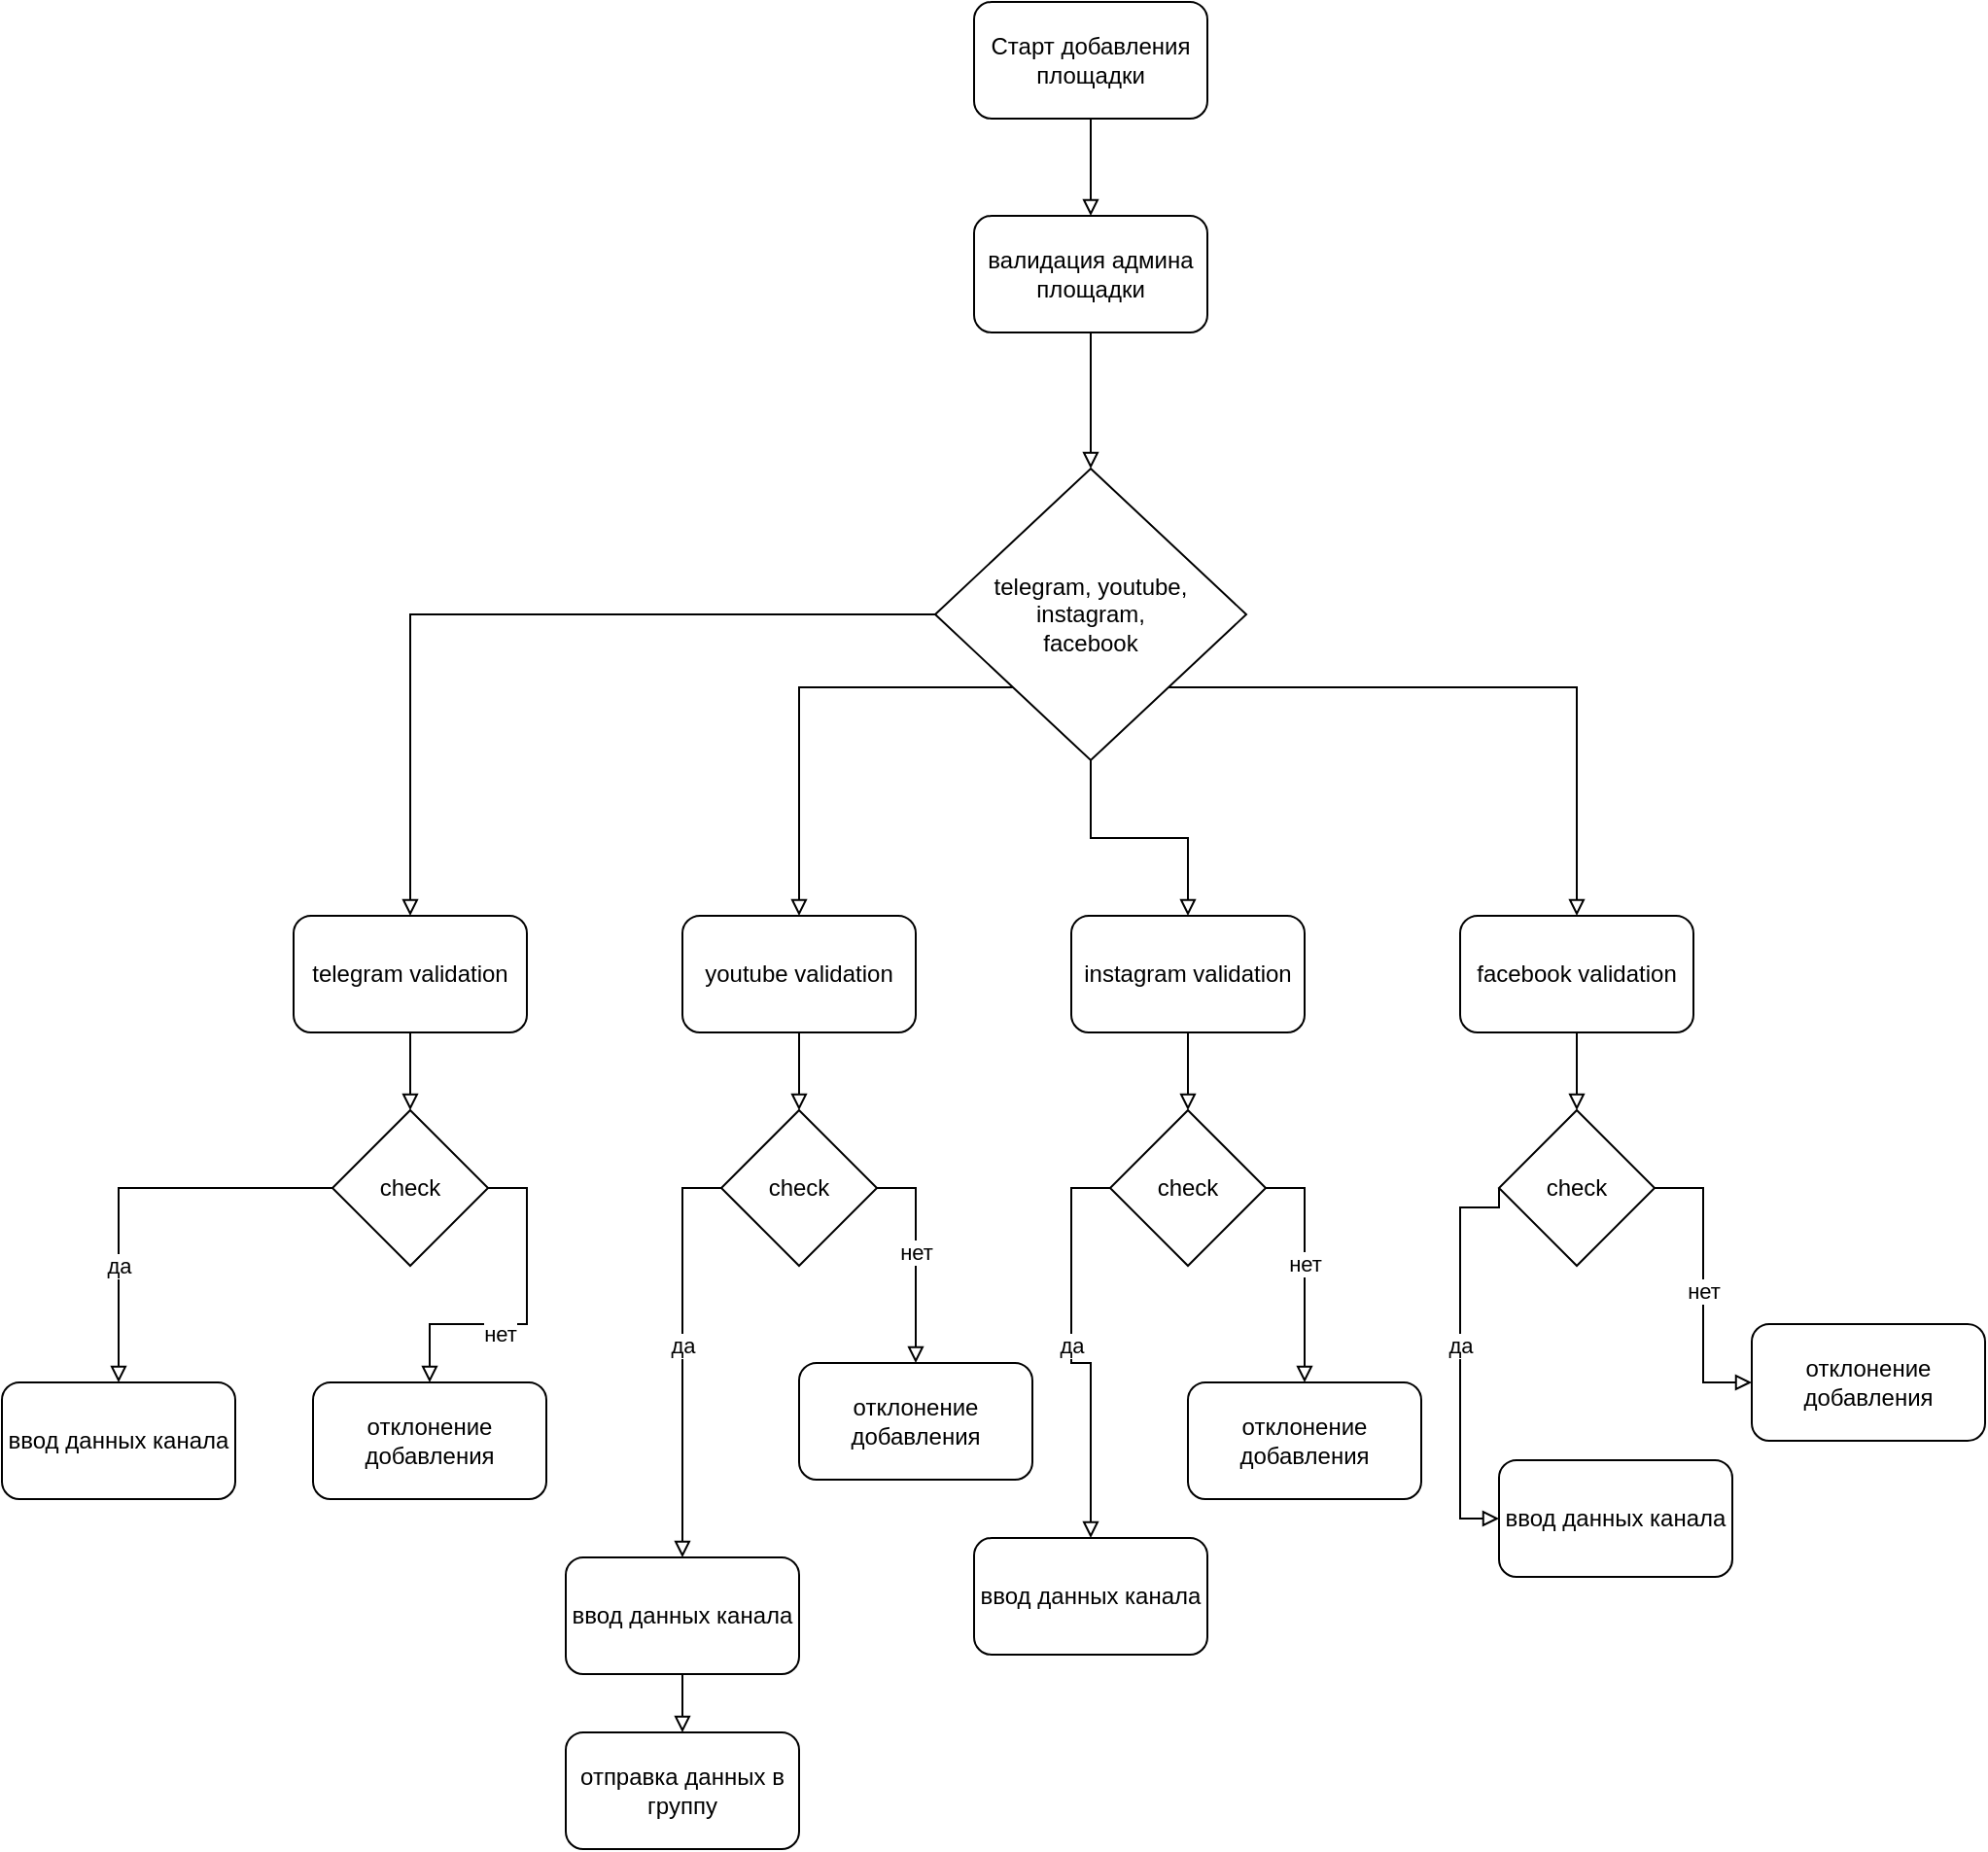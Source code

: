 <mxfile version="20.8.22" type="github">
  <diagram id="C5RBs43oDa-KdzZeNtuy" name="Page-1">
    <mxGraphModel dx="1739" dy="495" grid="1" gridSize="10" guides="1" tooltips="1" connect="1" arrows="1" fold="1" page="1" pageScale="1" pageWidth="827" pageHeight="1169" math="0" shadow="0">
      <root>
        <mxCell id="WIyWlLk6GJQsqaUBKTNV-0" />
        <mxCell id="WIyWlLk6GJQsqaUBKTNV-1" parent="WIyWlLk6GJQsqaUBKTNV-0" />
        <mxCell id="kMa7ujGkbgm4nIbHHd1Z-5" style="edgeStyle=orthogonalEdgeStyle;rounded=0;orthogonalLoop=1;jettySize=auto;html=1;endArrow=block;endFill=0;" edge="1" parent="WIyWlLk6GJQsqaUBKTNV-1" source="kMa7ujGkbgm4nIbHHd1Z-4">
          <mxGeometry relative="1" as="geometry">
            <mxPoint x="-170" y="120" as="targetPoint" />
          </mxGeometry>
        </mxCell>
        <mxCell id="kMa7ujGkbgm4nIbHHd1Z-4" value="Старт добавления площадки" style="rounded=1;whiteSpace=wrap;html=1;" vertex="1" parent="WIyWlLk6GJQsqaUBKTNV-1">
          <mxGeometry x="-230" y="10" width="120" height="60" as="geometry" />
        </mxCell>
        <mxCell id="kMa7ujGkbgm4nIbHHd1Z-9" style="edgeStyle=orthogonalEdgeStyle;rounded=0;orthogonalLoop=1;jettySize=auto;html=1;endArrow=block;endFill=0;" edge="1" parent="WIyWlLk6GJQsqaUBKTNV-1" source="kMa7ujGkbgm4nIbHHd1Z-6">
          <mxGeometry relative="1" as="geometry">
            <mxPoint x="-170" y="250" as="targetPoint" />
          </mxGeometry>
        </mxCell>
        <mxCell id="kMa7ujGkbgm4nIbHHd1Z-6" value="валидация админа площадки" style="rounded=1;whiteSpace=wrap;html=1;" vertex="1" parent="WIyWlLk6GJQsqaUBKTNV-1">
          <mxGeometry x="-230" y="120" width="120" height="60" as="geometry" />
        </mxCell>
        <mxCell id="kMa7ujGkbgm4nIbHHd1Z-11" style="edgeStyle=orthogonalEdgeStyle;rounded=0;orthogonalLoop=1;jettySize=auto;html=1;endArrow=block;endFill=0;entryX=0.5;entryY=0;entryDx=0;entryDy=0;" edge="1" parent="WIyWlLk6GJQsqaUBKTNV-1" source="kMa7ujGkbgm4nIbHHd1Z-10" target="kMa7ujGkbgm4nIbHHd1Z-21">
          <mxGeometry relative="1" as="geometry">
            <mxPoint x="-120" y="480" as="targetPoint" />
          </mxGeometry>
        </mxCell>
        <mxCell id="kMa7ujGkbgm4nIbHHd1Z-13" style="edgeStyle=orthogonalEdgeStyle;rounded=0;orthogonalLoop=1;jettySize=auto;html=1;endArrow=block;endFill=0;entryX=0.5;entryY=0;entryDx=0;entryDy=0;" edge="1" parent="WIyWlLk6GJQsqaUBKTNV-1" source="kMa7ujGkbgm4nIbHHd1Z-10" target="kMa7ujGkbgm4nIbHHd1Z-17">
          <mxGeometry relative="1" as="geometry">
            <mxPoint x="-300" y="460" as="targetPoint" />
          </mxGeometry>
        </mxCell>
        <mxCell id="kMa7ujGkbgm4nIbHHd1Z-15" style="edgeStyle=orthogonalEdgeStyle;rounded=0;orthogonalLoop=1;jettySize=auto;html=1;exitX=1;exitY=1;exitDx=0;exitDy=0;endArrow=block;endFill=0;entryX=0.5;entryY=0;entryDx=0;entryDy=0;" edge="1" parent="WIyWlLk6GJQsqaUBKTNV-1" source="kMa7ujGkbgm4nIbHHd1Z-10" target="kMa7ujGkbgm4nIbHHd1Z-20">
          <mxGeometry relative="1" as="geometry">
            <mxPoint x="-40" y="480" as="targetPoint" />
          </mxGeometry>
        </mxCell>
        <mxCell id="kMa7ujGkbgm4nIbHHd1Z-16" style="edgeStyle=orthogonalEdgeStyle;rounded=0;orthogonalLoop=1;jettySize=auto;html=1;exitX=0;exitY=1;exitDx=0;exitDy=0;endArrow=block;endFill=0;entryX=0.5;entryY=0;entryDx=0;entryDy=0;" edge="1" parent="WIyWlLk6GJQsqaUBKTNV-1" source="kMa7ujGkbgm4nIbHHd1Z-10" target="kMa7ujGkbgm4nIbHHd1Z-19">
          <mxGeometry relative="1" as="geometry">
            <mxPoint x="-240" y="480" as="targetPoint" />
          </mxGeometry>
        </mxCell>
        <mxCell id="kMa7ujGkbgm4nIbHHd1Z-10" value="telegram, youtube,&lt;br&gt;instagram,&lt;br&gt;facebook" style="rhombus;whiteSpace=wrap;html=1;" vertex="1" parent="WIyWlLk6GJQsqaUBKTNV-1">
          <mxGeometry x="-250" y="250" width="160" height="150" as="geometry" />
        </mxCell>
        <mxCell id="kMa7ujGkbgm4nIbHHd1Z-22" style="edgeStyle=orthogonalEdgeStyle;rounded=0;orthogonalLoop=1;jettySize=auto;html=1;endArrow=block;endFill=0;entryX=0.5;entryY=0;entryDx=0;entryDy=0;" edge="1" parent="WIyWlLk6GJQsqaUBKTNV-1" source="kMa7ujGkbgm4nIbHHd1Z-17" target="kMa7ujGkbgm4nIbHHd1Z-24">
          <mxGeometry relative="1" as="geometry">
            <mxPoint x="-420" y="610" as="targetPoint" />
          </mxGeometry>
        </mxCell>
        <mxCell id="kMa7ujGkbgm4nIbHHd1Z-17" value="telegram validation" style="rounded=1;whiteSpace=wrap;html=1;" vertex="1" parent="WIyWlLk6GJQsqaUBKTNV-1">
          <mxGeometry x="-580" y="480" width="120" height="60" as="geometry" />
        </mxCell>
        <mxCell id="kMa7ujGkbgm4nIbHHd1Z-33" style="edgeStyle=orthogonalEdgeStyle;rounded=0;orthogonalLoop=1;jettySize=auto;html=1;endArrow=block;endFill=0;entryX=0.5;entryY=0;entryDx=0;entryDy=0;" edge="1" parent="WIyWlLk6GJQsqaUBKTNV-1" source="kMa7ujGkbgm4nIbHHd1Z-19" target="kMa7ujGkbgm4nIbHHd1Z-38">
          <mxGeometry relative="1" as="geometry">
            <mxPoint x="-310" y="610.0" as="targetPoint" />
          </mxGeometry>
        </mxCell>
        <mxCell id="kMa7ujGkbgm4nIbHHd1Z-19" value="youtube validation" style="rounded=1;whiteSpace=wrap;html=1;" vertex="1" parent="WIyWlLk6GJQsqaUBKTNV-1">
          <mxGeometry x="-380" y="480" width="120" height="60" as="geometry" />
        </mxCell>
        <mxCell id="kMa7ujGkbgm4nIbHHd1Z-50" style="edgeStyle=orthogonalEdgeStyle;rounded=0;orthogonalLoop=1;jettySize=auto;html=1;entryX=0.5;entryY=0;entryDx=0;entryDy=0;endArrow=block;endFill=0;" edge="1" parent="WIyWlLk6GJQsqaUBKTNV-1" source="kMa7ujGkbgm4nIbHHd1Z-20" target="kMa7ujGkbgm4nIbHHd1Z-49">
          <mxGeometry relative="1" as="geometry" />
        </mxCell>
        <mxCell id="kMa7ujGkbgm4nIbHHd1Z-20" value="facebook validation" style="rounded=1;whiteSpace=wrap;html=1;" vertex="1" parent="WIyWlLk6GJQsqaUBKTNV-1">
          <mxGeometry x="20" y="480" width="120" height="60" as="geometry" />
        </mxCell>
        <mxCell id="kMa7ujGkbgm4nIbHHd1Z-44" style="edgeStyle=orthogonalEdgeStyle;rounded=0;orthogonalLoop=1;jettySize=auto;html=1;entryX=0.5;entryY=0;entryDx=0;entryDy=0;endArrow=block;endFill=0;" edge="1" parent="WIyWlLk6GJQsqaUBKTNV-1" source="kMa7ujGkbgm4nIbHHd1Z-21" target="kMa7ujGkbgm4nIbHHd1Z-43">
          <mxGeometry relative="1" as="geometry" />
        </mxCell>
        <mxCell id="kMa7ujGkbgm4nIbHHd1Z-21" value="instagram validation" style="rounded=1;whiteSpace=wrap;html=1;" vertex="1" parent="WIyWlLk6GJQsqaUBKTNV-1">
          <mxGeometry x="-180" y="480" width="120" height="60" as="geometry" />
        </mxCell>
        <mxCell id="kMa7ujGkbgm4nIbHHd1Z-26" style="edgeStyle=orthogonalEdgeStyle;rounded=0;orthogonalLoop=1;jettySize=auto;html=1;endArrow=block;endFill=0;exitX=1;exitY=0.5;exitDx=0;exitDy=0;entryX=0.5;entryY=0;entryDx=0;entryDy=0;" edge="1" parent="WIyWlLk6GJQsqaUBKTNV-1" source="kMa7ujGkbgm4nIbHHd1Z-24" target="kMa7ujGkbgm4nIbHHd1Z-53">
          <mxGeometry relative="1" as="geometry">
            <mxPoint x="-460" y="720" as="targetPoint" />
          </mxGeometry>
        </mxCell>
        <mxCell id="kMa7ujGkbgm4nIbHHd1Z-32" value="нет" style="edgeLabel;html=1;align=center;verticalAlign=middle;resizable=0;points=[];" vertex="1" connectable="0" parent="kMa7ujGkbgm4nIbHHd1Z-26">
          <mxGeometry x="0.235" y="-1" relative="1" as="geometry">
            <mxPoint x="1" y="6" as="offset" />
          </mxGeometry>
        </mxCell>
        <mxCell id="kMa7ujGkbgm4nIbHHd1Z-28" style="edgeStyle=orthogonalEdgeStyle;rounded=0;orthogonalLoop=1;jettySize=auto;html=1;endArrow=block;endFill=0;exitX=0;exitY=0.5;exitDx=0;exitDy=0;entryX=0.5;entryY=0;entryDx=0;entryDy=0;" edge="1" parent="WIyWlLk6GJQsqaUBKTNV-1" source="kMa7ujGkbgm4nIbHHd1Z-24" target="kMa7ujGkbgm4nIbHHd1Z-52">
          <mxGeometry relative="1" as="geometry">
            <mxPoint x="-580" y="720" as="targetPoint" />
          </mxGeometry>
        </mxCell>
        <mxCell id="kMa7ujGkbgm4nIbHHd1Z-29" value="да" style="edgeLabel;html=1;align=center;verticalAlign=middle;resizable=0;points=[];" vertex="1" connectable="0" parent="kMa7ujGkbgm4nIbHHd1Z-28">
          <mxGeometry x="-0.449" relative="1" as="geometry">
            <mxPoint x="-52" y="40" as="offset" />
          </mxGeometry>
        </mxCell>
        <mxCell id="kMa7ujGkbgm4nIbHHd1Z-24" value="check" style="rhombus;whiteSpace=wrap;html=1;" vertex="1" parent="WIyWlLk6GJQsqaUBKTNV-1">
          <mxGeometry x="-560" y="580" width="80" height="80" as="geometry" />
        </mxCell>
        <mxCell id="kMa7ujGkbgm4nIbHHd1Z-34" style="edgeStyle=orthogonalEdgeStyle;rounded=0;orthogonalLoop=1;jettySize=auto;html=1;endArrow=block;endFill=0;exitX=1;exitY=0.5;exitDx=0;exitDy=0;entryX=0.5;entryY=0;entryDx=0;entryDy=0;" edge="1" parent="WIyWlLk6GJQsqaUBKTNV-1" source="kMa7ujGkbgm4nIbHHd1Z-38" target="kMa7ujGkbgm4nIbHHd1Z-59">
          <mxGeometry relative="1" as="geometry">
            <mxPoint x="-260" y="720" as="targetPoint" />
          </mxGeometry>
        </mxCell>
        <mxCell id="kMa7ujGkbgm4nIbHHd1Z-35" value="нет" style="edgeLabel;html=1;align=center;verticalAlign=middle;resizable=0;points=[];" vertex="1" connectable="0" parent="kMa7ujGkbgm4nIbHHd1Z-34">
          <mxGeometry x="0.235" y="-1" relative="1" as="geometry">
            <mxPoint x="1" y="-15" as="offset" />
          </mxGeometry>
        </mxCell>
        <mxCell id="kMa7ujGkbgm4nIbHHd1Z-36" style="edgeStyle=orthogonalEdgeStyle;rounded=0;orthogonalLoop=1;jettySize=auto;html=1;endArrow=block;endFill=0;exitX=0;exitY=0.5;exitDx=0;exitDy=0;entryX=0.5;entryY=0;entryDx=0;entryDy=0;" edge="1" parent="WIyWlLk6GJQsqaUBKTNV-1" source="kMa7ujGkbgm4nIbHHd1Z-38" target="kMa7ujGkbgm4nIbHHd1Z-54">
          <mxGeometry relative="1" as="geometry">
            <mxPoint x="-380" y="720" as="targetPoint" />
            <Array as="points">
              <mxPoint x="-380" y="620" />
            </Array>
          </mxGeometry>
        </mxCell>
        <mxCell id="kMa7ujGkbgm4nIbHHd1Z-37" value="да" style="edgeLabel;html=1;align=center;verticalAlign=middle;resizable=0;points=[];" vertex="1" connectable="0" parent="kMa7ujGkbgm4nIbHHd1Z-36">
          <mxGeometry x="-0.449" relative="1" as="geometry">
            <mxPoint y="43" as="offset" />
          </mxGeometry>
        </mxCell>
        <mxCell id="kMa7ujGkbgm4nIbHHd1Z-38" value="check" style="rhombus;whiteSpace=wrap;html=1;" vertex="1" parent="WIyWlLk6GJQsqaUBKTNV-1">
          <mxGeometry x="-360" y="580" width="80" height="80" as="geometry" />
        </mxCell>
        <mxCell id="kMa7ujGkbgm4nIbHHd1Z-39" style="edgeStyle=orthogonalEdgeStyle;rounded=0;orthogonalLoop=1;jettySize=auto;html=1;endArrow=block;endFill=0;exitX=1;exitY=0.5;exitDx=0;exitDy=0;entryX=0.5;entryY=0;entryDx=0;entryDy=0;" edge="1" parent="WIyWlLk6GJQsqaUBKTNV-1" source="kMa7ujGkbgm4nIbHHd1Z-43" target="kMa7ujGkbgm4nIbHHd1Z-61">
          <mxGeometry relative="1" as="geometry">
            <mxPoint x="-60" y="720" as="targetPoint" />
          </mxGeometry>
        </mxCell>
        <mxCell id="kMa7ujGkbgm4nIbHHd1Z-40" value="нет" style="edgeLabel;html=1;align=center;verticalAlign=middle;resizable=0;points=[];" vertex="1" connectable="0" parent="kMa7ujGkbgm4nIbHHd1Z-39">
          <mxGeometry x="0.235" y="-1" relative="1" as="geometry">
            <mxPoint x="1" y="-15" as="offset" />
          </mxGeometry>
        </mxCell>
        <mxCell id="kMa7ujGkbgm4nIbHHd1Z-41" style="edgeStyle=orthogonalEdgeStyle;rounded=0;orthogonalLoop=1;jettySize=auto;html=1;endArrow=block;endFill=0;exitX=0;exitY=0.5;exitDx=0;exitDy=0;entryX=0.5;entryY=0;entryDx=0;entryDy=0;" edge="1" parent="WIyWlLk6GJQsqaUBKTNV-1" source="kMa7ujGkbgm4nIbHHd1Z-43" target="kMa7ujGkbgm4nIbHHd1Z-55">
          <mxGeometry relative="1" as="geometry">
            <mxPoint x="-180" y="720" as="targetPoint" />
            <Array as="points">
              <mxPoint x="-180" y="620" />
              <mxPoint x="-180" y="710" />
              <mxPoint x="-170" y="710" />
            </Array>
          </mxGeometry>
        </mxCell>
        <mxCell id="kMa7ujGkbgm4nIbHHd1Z-42" value="да" style="edgeLabel;html=1;align=center;verticalAlign=middle;resizable=0;points=[];" vertex="1" connectable="0" parent="kMa7ujGkbgm4nIbHHd1Z-41">
          <mxGeometry x="-0.449" relative="1" as="geometry">
            <mxPoint y="43" as="offset" />
          </mxGeometry>
        </mxCell>
        <mxCell id="kMa7ujGkbgm4nIbHHd1Z-43" value="check" style="rhombus;whiteSpace=wrap;html=1;" vertex="1" parent="WIyWlLk6GJQsqaUBKTNV-1">
          <mxGeometry x="-160" y="580" width="80" height="80" as="geometry" />
        </mxCell>
        <mxCell id="kMa7ujGkbgm4nIbHHd1Z-45" style="edgeStyle=orthogonalEdgeStyle;rounded=0;orthogonalLoop=1;jettySize=auto;html=1;endArrow=block;endFill=0;exitX=1;exitY=0.5;exitDx=0;exitDy=0;entryX=0;entryY=0.5;entryDx=0;entryDy=0;" edge="1" parent="WIyWlLk6GJQsqaUBKTNV-1" source="kMa7ujGkbgm4nIbHHd1Z-49" target="kMa7ujGkbgm4nIbHHd1Z-62">
          <mxGeometry relative="1" as="geometry">
            <mxPoint x="140" y="720" as="targetPoint" />
          </mxGeometry>
        </mxCell>
        <mxCell id="kMa7ujGkbgm4nIbHHd1Z-46" value="нет" style="edgeLabel;html=1;align=center;verticalAlign=middle;resizable=0;points=[];" vertex="1" connectable="0" parent="kMa7ujGkbgm4nIbHHd1Z-45">
          <mxGeometry x="0.235" y="-1" relative="1" as="geometry">
            <mxPoint x="1" y="-15" as="offset" />
          </mxGeometry>
        </mxCell>
        <mxCell id="kMa7ujGkbgm4nIbHHd1Z-47" style="edgeStyle=orthogonalEdgeStyle;rounded=0;orthogonalLoop=1;jettySize=auto;html=1;endArrow=block;endFill=0;exitX=0;exitY=0.5;exitDx=0;exitDy=0;" edge="1" parent="WIyWlLk6GJQsqaUBKTNV-1" source="kMa7ujGkbgm4nIbHHd1Z-49" target="kMa7ujGkbgm4nIbHHd1Z-56">
          <mxGeometry relative="1" as="geometry">
            <mxPoint x="20" y="720" as="targetPoint" />
            <Array as="points">
              <mxPoint x="40" y="630" />
              <mxPoint x="20" y="630" />
            </Array>
          </mxGeometry>
        </mxCell>
        <mxCell id="kMa7ujGkbgm4nIbHHd1Z-48" value="да" style="edgeLabel;html=1;align=center;verticalAlign=middle;resizable=0;points=[];" vertex="1" connectable="0" parent="kMa7ujGkbgm4nIbHHd1Z-47">
          <mxGeometry x="-0.449" relative="1" as="geometry">
            <mxPoint y="43" as="offset" />
          </mxGeometry>
        </mxCell>
        <mxCell id="kMa7ujGkbgm4nIbHHd1Z-49" value="check" style="rhombus;whiteSpace=wrap;html=1;" vertex="1" parent="WIyWlLk6GJQsqaUBKTNV-1">
          <mxGeometry x="40" y="580" width="80" height="80" as="geometry" />
        </mxCell>
        <mxCell id="kMa7ujGkbgm4nIbHHd1Z-52" value="ввод данных канала" style="rounded=1;whiteSpace=wrap;html=1;" vertex="1" parent="WIyWlLk6GJQsqaUBKTNV-1">
          <mxGeometry x="-730" y="720" width="120" height="60" as="geometry" />
        </mxCell>
        <mxCell id="kMa7ujGkbgm4nIbHHd1Z-53" value="отклонение добавления" style="rounded=1;whiteSpace=wrap;html=1;" vertex="1" parent="WIyWlLk6GJQsqaUBKTNV-1">
          <mxGeometry x="-570" y="720" width="120" height="60" as="geometry" />
        </mxCell>
        <mxCell id="kMa7ujGkbgm4nIbHHd1Z-63" style="edgeStyle=orthogonalEdgeStyle;rounded=0;orthogonalLoop=1;jettySize=auto;html=1;endArrow=block;endFill=0;entryX=0.5;entryY=0;entryDx=0;entryDy=0;" edge="1" parent="WIyWlLk6GJQsqaUBKTNV-1" source="kMa7ujGkbgm4nIbHHd1Z-54" target="kMa7ujGkbgm4nIbHHd1Z-64">
          <mxGeometry relative="1" as="geometry">
            <mxPoint x="-380" y="940" as="targetPoint" />
          </mxGeometry>
        </mxCell>
        <mxCell id="kMa7ujGkbgm4nIbHHd1Z-54" value="ввод данных канала" style="rounded=1;whiteSpace=wrap;html=1;" vertex="1" parent="WIyWlLk6GJQsqaUBKTNV-1">
          <mxGeometry x="-440" y="810" width="120" height="60" as="geometry" />
        </mxCell>
        <mxCell id="kMa7ujGkbgm4nIbHHd1Z-55" value="ввод данных канала" style="rounded=1;whiteSpace=wrap;html=1;" vertex="1" parent="WIyWlLk6GJQsqaUBKTNV-1">
          <mxGeometry x="-230" y="800" width="120" height="60" as="geometry" />
        </mxCell>
        <mxCell id="kMa7ujGkbgm4nIbHHd1Z-56" value="ввод данных канала" style="rounded=1;whiteSpace=wrap;html=1;" vertex="1" parent="WIyWlLk6GJQsqaUBKTNV-1">
          <mxGeometry x="40" y="760" width="120" height="60" as="geometry" />
        </mxCell>
        <mxCell id="kMa7ujGkbgm4nIbHHd1Z-59" value="отклонение добавления" style="rounded=1;whiteSpace=wrap;html=1;" vertex="1" parent="WIyWlLk6GJQsqaUBKTNV-1">
          <mxGeometry x="-320" y="710" width="120" height="60" as="geometry" />
        </mxCell>
        <mxCell id="kMa7ujGkbgm4nIbHHd1Z-61" value="отклонение добавления" style="rounded=1;whiteSpace=wrap;html=1;" vertex="1" parent="WIyWlLk6GJQsqaUBKTNV-1">
          <mxGeometry x="-120" y="720" width="120" height="60" as="geometry" />
        </mxCell>
        <mxCell id="kMa7ujGkbgm4nIbHHd1Z-62" value="отклонение добавления" style="rounded=1;whiteSpace=wrap;html=1;" vertex="1" parent="WIyWlLk6GJQsqaUBKTNV-1">
          <mxGeometry x="170" y="690" width="120" height="60" as="geometry" />
        </mxCell>
        <mxCell id="kMa7ujGkbgm4nIbHHd1Z-64" value="отправка данных в группу" style="rounded=1;whiteSpace=wrap;html=1;" vertex="1" parent="WIyWlLk6GJQsqaUBKTNV-1">
          <mxGeometry x="-440" y="900" width="120" height="60" as="geometry" />
        </mxCell>
      </root>
    </mxGraphModel>
  </diagram>
</mxfile>
